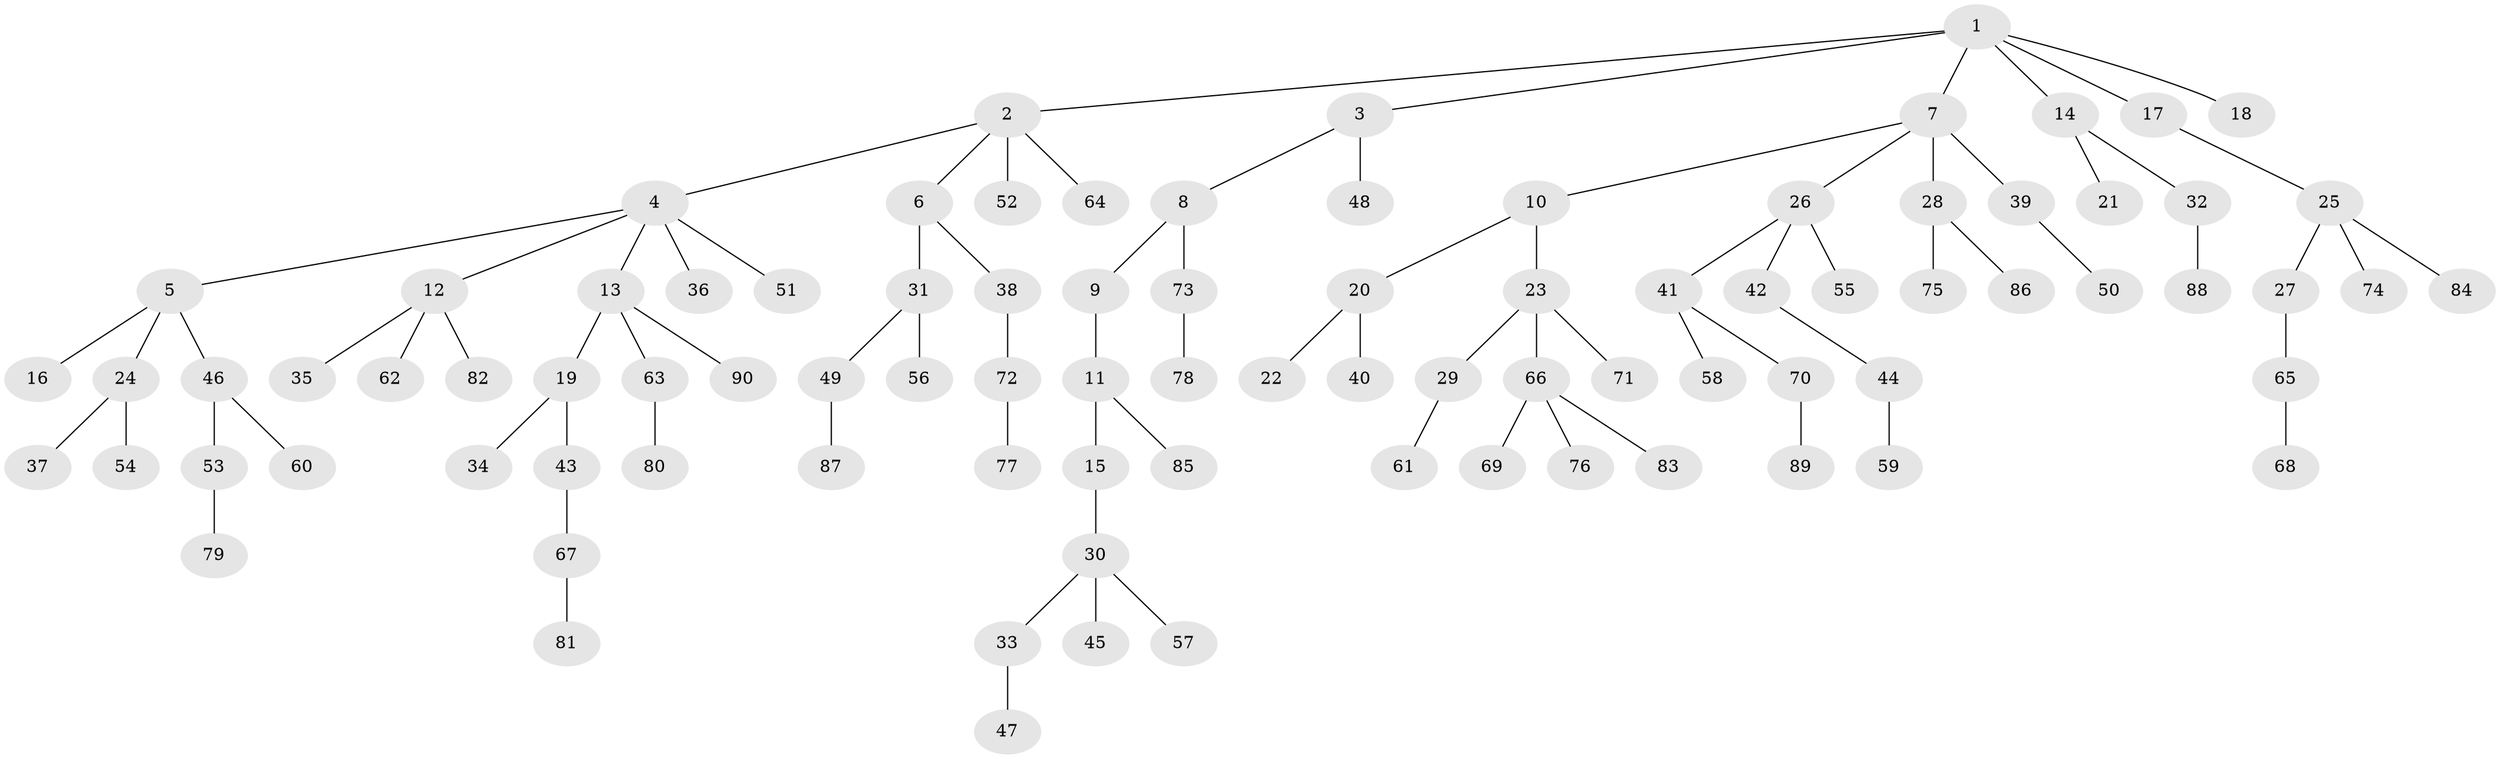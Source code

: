 // coarse degree distribution, {6: 0.017241379310344827, 4: 0.06896551724137931, 2: 0.1724137931034483, 8: 0.017241379310344827, 3: 0.1206896551724138, 5: 0.034482758620689655, 1: 0.5689655172413793}
// Generated by graph-tools (version 1.1) at 2025/52/02/27/25 19:52:11]
// undirected, 90 vertices, 89 edges
graph export_dot {
graph [start="1"]
  node [color=gray90,style=filled];
  1;
  2;
  3;
  4;
  5;
  6;
  7;
  8;
  9;
  10;
  11;
  12;
  13;
  14;
  15;
  16;
  17;
  18;
  19;
  20;
  21;
  22;
  23;
  24;
  25;
  26;
  27;
  28;
  29;
  30;
  31;
  32;
  33;
  34;
  35;
  36;
  37;
  38;
  39;
  40;
  41;
  42;
  43;
  44;
  45;
  46;
  47;
  48;
  49;
  50;
  51;
  52;
  53;
  54;
  55;
  56;
  57;
  58;
  59;
  60;
  61;
  62;
  63;
  64;
  65;
  66;
  67;
  68;
  69;
  70;
  71;
  72;
  73;
  74;
  75;
  76;
  77;
  78;
  79;
  80;
  81;
  82;
  83;
  84;
  85;
  86;
  87;
  88;
  89;
  90;
  1 -- 2;
  1 -- 3;
  1 -- 7;
  1 -- 14;
  1 -- 17;
  1 -- 18;
  2 -- 4;
  2 -- 6;
  2 -- 52;
  2 -- 64;
  3 -- 8;
  3 -- 48;
  4 -- 5;
  4 -- 12;
  4 -- 13;
  4 -- 36;
  4 -- 51;
  5 -- 16;
  5 -- 24;
  5 -- 46;
  6 -- 31;
  6 -- 38;
  7 -- 10;
  7 -- 26;
  7 -- 28;
  7 -- 39;
  8 -- 9;
  8 -- 73;
  9 -- 11;
  10 -- 20;
  10 -- 23;
  11 -- 15;
  11 -- 85;
  12 -- 35;
  12 -- 62;
  12 -- 82;
  13 -- 19;
  13 -- 63;
  13 -- 90;
  14 -- 21;
  14 -- 32;
  15 -- 30;
  17 -- 25;
  19 -- 34;
  19 -- 43;
  20 -- 22;
  20 -- 40;
  23 -- 29;
  23 -- 66;
  23 -- 71;
  24 -- 37;
  24 -- 54;
  25 -- 27;
  25 -- 74;
  25 -- 84;
  26 -- 41;
  26 -- 42;
  26 -- 55;
  27 -- 65;
  28 -- 75;
  28 -- 86;
  29 -- 61;
  30 -- 33;
  30 -- 45;
  30 -- 57;
  31 -- 49;
  31 -- 56;
  32 -- 88;
  33 -- 47;
  38 -- 72;
  39 -- 50;
  41 -- 58;
  41 -- 70;
  42 -- 44;
  43 -- 67;
  44 -- 59;
  46 -- 53;
  46 -- 60;
  49 -- 87;
  53 -- 79;
  63 -- 80;
  65 -- 68;
  66 -- 69;
  66 -- 76;
  66 -- 83;
  67 -- 81;
  70 -- 89;
  72 -- 77;
  73 -- 78;
}
